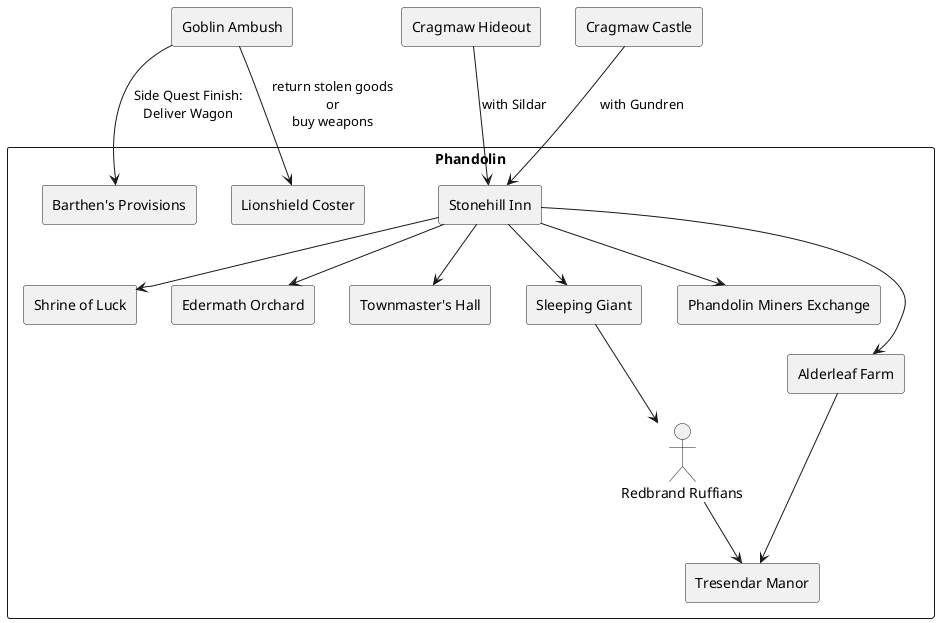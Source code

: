 @startuml Phandolin
skinparam componentStyle rectangle
skinparam handwritten false

Component "Goblin Ambush" as GoblinAmbush
Component "Cragmaw Hideout" as CragmawHideout
Component "Cragmaw Castle" as CragmawCastle

Component "Phandolin" as Phandolin {

    Component "Barthen's Provisions" as BarthensProvisions
    Component "Lionshield Coster" as LionshieldCoster
    Component "Shrine of Luck" as ShrineOfLuck 
    ' Component "Sister Garaele' Home" as SisterGaraelesHome
    ' Component "Smithy" as Smithy
    Component "Stonehill Inn" as StonehillInn
    Component "Edermath Orchard" as EdermathOrchard
    ' Component "Linene's Home" as LinenesHome
    Component "Townmaster's Hall" as TownmastersHall
    Component "Sleeping Giant" as SleepingGiant 
    ' Component "Woodworker" as Woodworker
    Component "Phandolin Miners Exchange" as MinersExchange
    ' Component "Halia's Home" as HaliasHome 
    ' Component "Harbin Westers Home" as HarbinsHome
    Component "Alderleaf Farm" as AlderleafFarm
    Component "Tresendar Manor" as TresendarManor
    ' Component "Town Green" as TownGreen 

    Actor "Redbrand Ruffians" as RedbrandRuffians
    ' note top of Gundren: Take this wagon to Phandolin
}

GoblinAmbush --> BarthensProvisions: Side Quest Finish:\nDeliver Wagon
GoblinAmbush --> LionshieldCoster: return stolen goods\nor\nbuy weapons
CragmawHideout --> StonehillInn: with Sildar
CragmawCastle --> StonehillInn: with Gundren

StonehillInn --> ShrineOfLuck
StonehillInn --> EdermathOrchard
StonehillInn --> TownmastersHall
StonehillInn --> SleepingGiant
StonehillInn --> AlderleafFarm
StonehillInn --> MinersExchange

SleepingGiant --> RedbrandRuffians

RedbrandRuffians --> TresendarManor
AlderleafFarm --> TresendarManor


@enduml